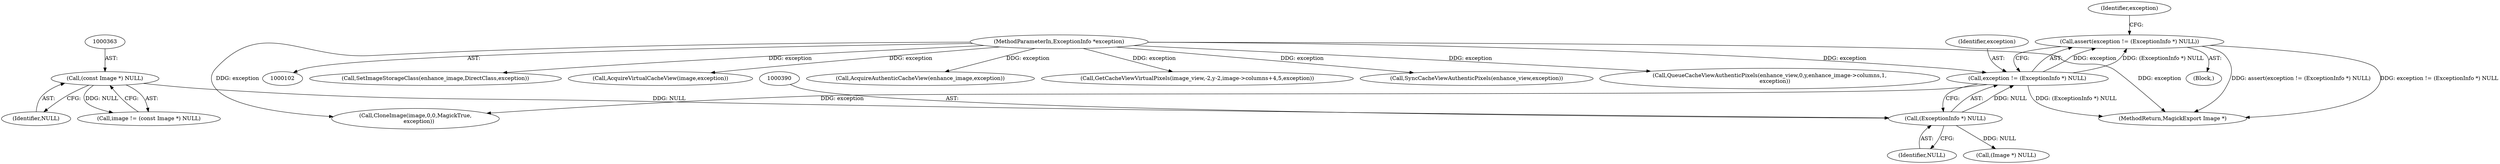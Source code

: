 digraph "0_ImageMagick_d4fc44b58a14f76b1ac997517d742ee12c9dc5d3@API" {
"1000386" [label="(Call,assert(exception != (ExceptionInfo *) NULL))"];
"1000387" [label="(Call,exception != (ExceptionInfo *) NULL)"];
"1000104" [label="(MethodParameterIn,ExceptionInfo *exception)"];
"1000389" [label="(Call,(ExceptionInfo *) NULL)"];
"1000362" [label="(Call,(const Image *) NULL)"];
"1000418" [label="(Call,SetImageStorageClass(enhance_image,DirectClass,exception))"];
"1000391" [label="(Identifier,NULL)"];
"1000395" [label="(Identifier,exception)"];
"1000440" [label="(Call,AcquireVirtualCacheView(image,exception))"];
"1000362" [label="(Call,(const Image *) NULL)"];
"1000387" [label="(Call,exception != (ExceptionInfo *) NULL)"];
"1000388" [label="(Identifier,exception)"];
"1000389" [label="(Call,(ExceptionInfo *) NULL)"];
"1000400" [label="(Call,CloneImage(image,0,0,MagickTrue,\n    exception))"];
"1000815" [label="(MethodReturn,MagickExport Image *)"];
"1000360" [label="(Call,image != (const Image *) NULL)"];
"1000445" [label="(Call,AcquireAuthenticCacheView(enhance_image,exception))"];
"1000364" [label="(Identifier,NULL)"];
"1000386" [label="(Call,assert(exception != (ExceptionInfo *) NULL))"];
"1000474" [label="(Call,GetCacheViewVirtualPixels(image_view,-2,y-2,image->columns+4,5,exception))"];
"1000104" [label="(MethodParameterIn,ExceptionInfo *exception)"];
"1000762" [label="(Call,SyncCacheViewAuthenticPixels(enhance_view,exception))"];
"1000409" [label="(Call,(Image *) NULL)"];
"1000490" [label="(Call,QueueCacheViewAuthenticPixels(enhance_view,0,y,enhance_image->columns,1,\n      exception))"];
"1000105" [label="(Block,)"];
"1000386" -> "1000105"  [label="AST: "];
"1000386" -> "1000387"  [label="CFG: "];
"1000387" -> "1000386"  [label="AST: "];
"1000395" -> "1000386"  [label="CFG: "];
"1000386" -> "1000815"  [label="DDG: exception != (ExceptionInfo *) NULL"];
"1000386" -> "1000815"  [label="DDG: assert(exception != (ExceptionInfo *) NULL)"];
"1000387" -> "1000386"  [label="DDG: exception"];
"1000387" -> "1000386"  [label="DDG: (ExceptionInfo *) NULL"];
"1000387" -> "1000389"  [label="CFG: "];
"1000388" -> "1000387"  [label="AST: "];
"1000389" -> "1000387"  [label="AST: "];
"1000387" -> "1000815"  [label="DDG: (ExceptionInfo *) NULL"];
"1000104" -> "1000387"  [label="DDG: exception"];
"1000389" -> "1000387"  [label="DDG: NULL"];
"1000387" -> "1000400"  [label="DDG: exception"];
"1000104" -> "1000102"  [label="AST: "];
"1000104" -> "1000815"  [label="DDG: exception"];
"1000104" -> "1000400"  [label="DDG: exception"];
"1000104" -> "1000418"  [label="DDG: exception"];
"1000104" -> "1000440"  [label="DDG: exception"];
"1000104" -> "1000445"  [label="DDG: exception"];
"1000104" -> "1000474"  [label="DDG: exception"];
"1000104" -> "1000490"  [label="DDG: exception"];
"1000104" -> "1000762"  [label="DDG: exception"];
"1000389" -> "1000391"  [label="CFG: "];
"1000390" -> "1000389"  [label="AST: "];
"1000391" -> "1000389"  [label="AST: "];
"1000362" -> "1000389"  [label="DDG: NULL"];
"1000389" -> "1000409"  [label="DDG: NULL"];
"1000362" -> "1000360"  [label="AST: "];
"1000362" -> "1000364"  [label="CFG: "];
"1000363" -> "1000362"  [label="AST: "];
"1000364" -> "1000362"  [label="AST: "];
"1000360" -> "1000362"  [label="CFG: "];
"1000362" -> "1000360"  [label="DDG: NULL"];
}
